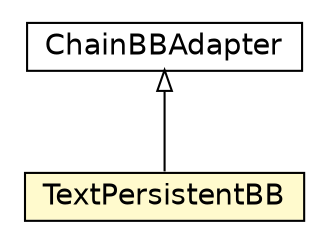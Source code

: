 #!/usr/local/bin/dot
#
# Class diagram 
# Generated by UMLGraph version 5.1 (http://www.umlgraph.org/)
#

digraph G {
	edge [fontname="Helvetica",fontsize=10,labelfontname="Helvetica",labelfontsize=10];
	node [fontname="Helvetica",fontsize=10,shape=plaintext];
	nodesep=0.25;
	ranksep=0.5;
	// jason.bb.TextPersistentBB
	c25378 [label=<<table title="jason.bb.TextPersistentBB" border="0" cellborder="1" cellspacing="0" cellpadding="2" port="p" bgcolor="lemonChiffon" href="./TextPersistentBB.html">
		<tr><td><table border="0" cellspacing="0" cellpadding="1">
<tr><td align="center" balign="center"> TextPersistentBB </td></tr>
		</table></td></tr>
		</table>>, fontname="Helvetica", fontcolor="black", fontsize=14.0];
	// jason.bb.ChainBBAdapter
	c25382 [label=<<table title="jason.bb.ChainBBAdapter" border="0" cellborder="1" cellspacing="0" cellpadding="2" port="p" href="./ChainBBAdapter.html">
		<tr><td><table border="0" cellspacing="0" cellpadding="1">
<tr><td align="center" balign="center"> ChainBBAdapter </td></tr>
		</table></td></tr>
		</table>>, fontname="Helvetica", fontcolor="black", fontsize=14.0];
	//jason.bb.TextPersistentBB extends jason.bb.ChainBBAdapter
	c25382:p -> c25378:p [dir=back,arrowtail=empty];
}

